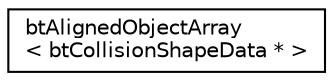 digraph "Graphical Class Hierarchy"
{
  edge [fontname="Helvetica",fontsize="10",labelfontname="Helvetica",labelfontsize="10"];
  node [fontname="Helvetica",fontsize="10",shape=record];
  rankdir="LR";
  Node1 [label="btAlignedObjectArray\l\< btCollisionShapeData * \>",height=0.2,width=0.4,color="black", fillcolor="white", style="filled",URL="$classbt_aligned_object_array.html"];
}
